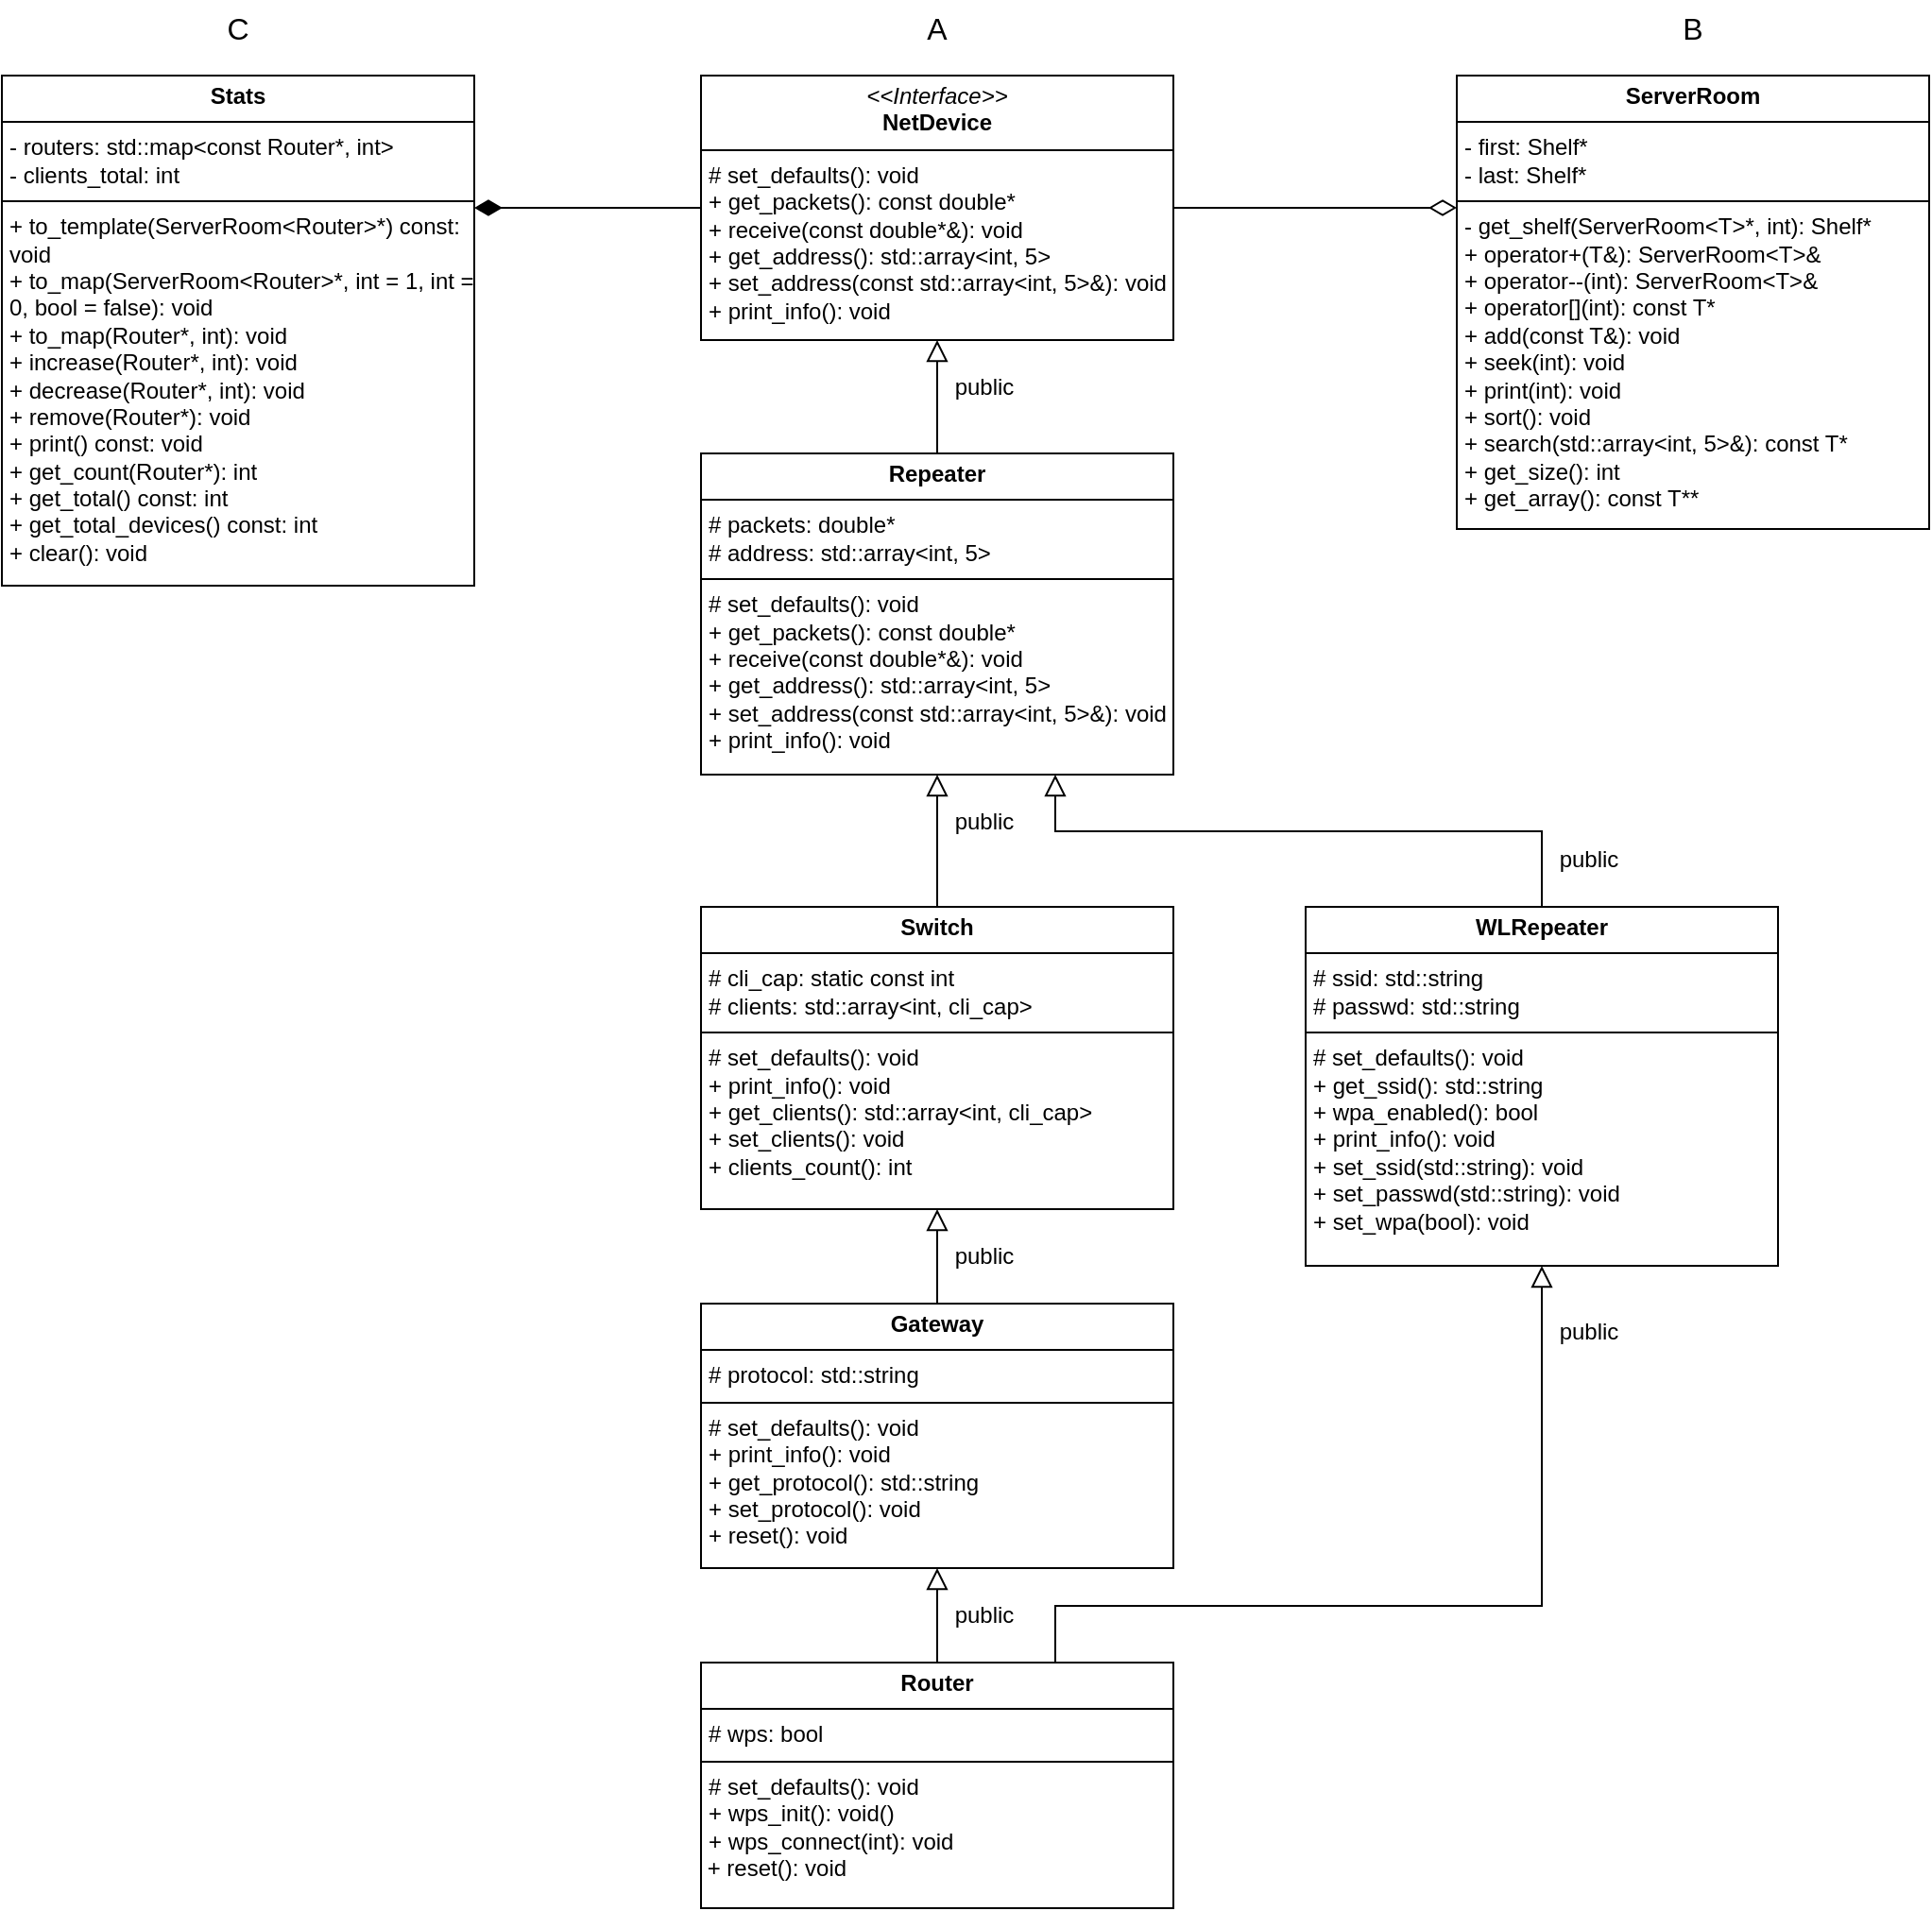 <mxfile version="27.0.3">
  <diagram name="Page-1" id="3EERdPTI58_5zSgCEOm5">
    <mxGraphModel dx="1020" dy="938" grid="1" gridSize="10" guides="1" tooltips="1" connect="1" arrows="1" fold="1" page="1" pageScale="1" pageWidth="827" pageHeight="1169" math="0" shadow="0">
      <root>
        <mxCell id="0" />
        <mxCell id="1" parent="0" />
        <mxCell id="4TpmdamI_STimXyb8nPf-2" style="edgeStyle=orthogonalEdgeStyle;rounded=0;orthogonalLoop=1;jettySize=auto;html=1;entryX=0.5;entryY=1;entryDx=0;entryDy=0;endArrow=block;endFill=0;endSize=9;" parent="1" source="j1K3AjCH80N07U7lh2lf-5" target="j1K3AjCH80N07U7lh2lf-14" edge="1">
          <mxGeometry relative="1" as="geometry" />
        </mxCell>
        <mxCell id="j1K3AjCH80N07U7lh2lf-5" value="&lt;p style=&quot;margin:0px;margin-top:4px;text-align:center;&quot;&gt;&lt;b&gt;Repeater&lt;/b&gt;&lt;/p&gt;&lt;hr size=&quot;1&quot; style=&quot;border-style:solid;&quot;&gt;&lt;p style=&quot;margin:0px;margin-left:4px;&quot;&gt;# packets: double*&lt;/p&gt;&lt;p style=&quot;margin:0px;margin-left:4px;&quot;&gt;# address: std::array&amp;lt;int, 5&amp;gt;&lt;/p&gt;&lt;hr size=&quot;1&quot; style=&quot;border-style:solid;&quot;&gt;&lt;p style=&quot;margin:0px;margin-left:4px;&quot;&gt;# set_defaults(): void&lt;/p&gt;&lt;p style=&quot;margin:0px;margin-left:4px;&quot;&gt;+ get_packets(): const double*&lt;br&gt;+ receive(const double*&amp;amp;): void&lt;/p&gt;&lt;p style=&quot;margin:0px;margin-left:4px;&quot;&gt;+ get_address(): std::array&amp;lt;int, 5&amp;gt;&lt;/p&gt;&lt;p style=&quot;margin:0px;margin-left:4px;&quot;&gt;+ set_address(const std::array&amp;lt;int, 5&amp;gt;&amp;amp;): void&lt;/p&gt;&lt;p style=&quot;margin:0px;margin-left:4px;&quot;&gt;+ print_info(): void&lt;/p&gt;" style="verticalAlign=top;align=left;overflow=fill;html=1;whiteSpace=wrap;" parent="1" vertex="1">
          <mxGeometry x="400" y="240" width="250" height="170" as="geometry" />
        </mxCell>
        <mxCell id="j1K3AjCH80N07U7lh2lf-14" value="&lt;p style=&quot;margin:0px;margin-top:4px;text-align:center;&quot;&gt;&lt;i&gt;&amp;lt;&amp;lt;Interface&amp;gt;&amp;gt;&lt;/i&gt;&lt;br&gt;&lt;b&gt;NetDevice&lt;/b&gt;&lt;/p&gt;&lt;p style=&quot;margin:0px;margin-top:4px;text-align:center;&quot;&gt;&lt;/p&gt;&lt;hr size=&quot;1&quot; style=&quot;border-style:solid;&quot;&gt;&lt;p style=&quot;margin:0px;margin-left:4px;&quot;&gt;# set_defaults(): void&lt;/p&gt;&lt;p style=&quot;margin:0px;margin-left:4px;&quot;&gt;+ get_packets(): const double*&lt;br&gt;+ receive(const double*&amp;amp;): void&lt;/p&gt;&lt;p style=&quot;margin:0px;margin-left:4px;&quot;&gt;+ get_address(): std::array&amp;lt;int, 5&amp;gt;&lt;/p&gt;&lt;p style=&quot;margin:0px;margin-left:4px;&quot;&gt;+ set_address(const std::array&amp;lt;int, 5&amp;gt;&amp;amp;): void&lt;/p&gt;&lt;p style=&quot;margin:0px;margin-left:4px;&quot;&gt;+ print_info(): void&lt;/p&gt;" style="verticalAlign=top;align=left;overflow=fill;html=1;whiteSpace=wrap;" parent="1" vertex="1">
          <mxGeometry x="400" y="40" width="250" height="140" as="geometry" />
        </mxCell>
        <mxCell id="4TpmdamI_STimXyb8nPf-1" style="edgeStyle=orthogonalEdgeStyle;rounded=0;orthogonalLoop=1;jettySize=auto;html=1;entryX=0.5;entryY=1;entryDx=0;entryDy=0;endArrow=block;endFill=0;endSize=9;" parent="1" source="j1K3AjCH80N07U7lh2lf-16" target="j1K3AjCH80N07U7lh2lf-5" edge="1">
          <mxGeometry relative="1" as="geometry" />
        </mxCell>
        <mxCell id="j1K3AjCH80N07U7lh2lf-16" value="&lt;p style=&quot;margin:0px;margin-top:4px;text-align:center;&quot;&gt;&lt;b&gt;Switch&lt;/b&gt;&lt;/p&gt;&lt;hr size=&quot;1&quot; style=&quot;border-style:solid;&quot;&gt;&lt;p style=&quot;margin:0px;margin-left:4px;&quot;&gt;# cli_cap: static const int&lt;/p&gt;&lt;p style=&quot;margin:0px;margin-left:4px;&quot;&gt;# clients: std::array&amp;lt;int, cli_cap&amp;gt;&lt;/p&gt;&lt;hr size=&quot;1&quot; style=&quot;border-style:solid;&quot;&gt;&lt;p style=&quot;margin:0px;margin-left:4px;&quot;&gt;# set_defaults(): void&lt;/p&gt;&lt;p style=&quot;margin:0px;margin-left:4px;&quot;&gt;+ print_info(): void&lt;/p&gt;&lt;p style=&quot;margin:0px;margin-left:4px;&quot;&gt;+ get_clients(): std::array&amp;lt;int, cli_cap&amp;gt;&lt;/p&gt;&lt;p style=&quot;margin:0px;margin-left:4px;&quot;&gt;+ set_clients(): void&lt;/p&gt;&lt;p style=&quot;margin:0px;margin-left:4px;&quot;&gt;+ clients_count(): int&lt;/p&gt;&lt;p style=&quot;margin:0px;margin-left:4px;&quot;&gt;&lt;br&gt;&lt;/p&gt;" style="verticalAlign=top;align=left;overflow=fill;html=1;whiteSpace=wrap;" parent="1" vertex="1">
          <mxGeometry x="400" y="480" width="250" height="160" as="geometry" />
        </mxCell>
        <mxCell id="j1K3AjCH80N07U7lh2lf-19" style="edgeStyle=orthogonalEdgeStyle;rounded=0;orthogonalLoop=1;jettySize=auto;html=1;entryX=0.5;entryY=1;entryDx=0;entryDy=0;endArrow=block;endFill=0;endSize=9;" parent="1" source="j1K3AjCH80N07U7lh2lf-18" target="j1K3AjCH80N07U7lh2lf-16" edge="1">
          <mxGeometry relative="1" as="geometry" />
        </mxCell>
        <mxCell id="j1K3AjCH80N07U7lh2lf-18" value="&lt;p style=&quot;margin:0px;margin-top:4px;text-align:center;&quot;&gt;&lt;b&gt;Gateway&lt;/b&gt;&lt;/p&gt;&lt;hr size=&quot;1&quot; style=&quot;border-style:solid;&quot;&gt;&lt;p style=&quot;margin:0px;margin-left:4px;&quot;&gt;# protocol: std::string&lt;/p&gt;&lt;hr size=&quot;1&quot; style=&quot;border-style:solid;&quot;&gt;&lt;p style=&quot;margin:0px;margin-left:4px;&quot;&gt;# set_defaults(): void&lt;/p&gt;&lt;p style=&quot;margin:0px;margin-left:4px;&quot;&gt;+ print_info(): void&lt;/p&gt;&lt;p style=&quot;margin:0px;margin-left:4px;&quot;&gt;+ get_protocol(): std::string&lt;/p&gt;&lt;p style=&quot;margin:0px;margin-left:4px;&quot;&gt;+ set_protocol(): void&lt;/p&gt;&lt;p style=&quot;margin:0px;margin-left:4px;&quot;&gt;+ reset(): void&lt;/p&gt;&lt;p style=&quot;margin:0px;margin-left:4px;&quot;&gt;&lt;br&gt;&lt;/p&gt;" style="verticalAlign=top;align=left;overflow=fill;html=1;whiteSpace=wrap;" parent="1" vertex="1">
          <mxGeometry x="400" y="690" width="250" height="140" as="geometry" />
        </mxCell>
        <mxCell id="j1K3AjCH80N07U7lh2lf-22" style="edgeStyle=orthogonalEdgeStyle;rounded=0;orthogonalLoop=1;jettySize=auto;html=1;entryX=0.5;entryY=1;entryDx=0;entryDy=0;endArrow=block;endFill=0;endSize=9;" parent="1" source="j1K3AjCH80N07U7lh2lf-21" target="j1K3AjCH80N07U7lh2lf-18" edge="1">
          <mxGeometry relative="1" as="geometry" />
        </mxCell>
        <mxCell id="4TpmdamI_STimXyb8nPf-8" style="edgeStyle=orthogonalEdgeStyle;rounded=0;orthogonalLoop=1;jettySize=auto;html=1;exitX=0.75;exitY=0;exitDx=0;exitDy=0;entryX=0.5;entryY=1;entryDx=0;entryDy=0;endArrow=block;endFill=0;endSize=9;" parent="1" source="j1K3AjCH80N07U7lh2lf-21" target="4TpmdamI_STimXyb8nPf-5" edge="1">
          <mxGeometry relative="1" as="geometry">
            <Array as="points">
              <mxPoint x="588" y="850" />
              <mxPoint x="845" y="850" />
            </Array>
          </mxGeometry>
        </mxCell>
        <mxCell id="j1K3AjCH80N07U7lh2lf-21" value="&lt;p style=&quot;margin:0px;margin-top:4px;text-align:center;&quot;&gt;&lt;b&gt;Router&lt;/b&gt;&lt;/p&gt;&lt;hr size=&quot;1&quot; style=&quot;border-style:solid;&quot;&gt;&lt;p style=&quot;margin:0px;margin-left:4px;&quot;&gt;# wps: bool&lt;/p&gt;&lt;hr size=&quot;1&quot; style=&quot;border-style:solid;&quot;&gt;&lt;p style=&quot;margin:0px;margin-left:4px;&quot;&gt;# set_defaults(): void&lt;/p&gt;&lt;p style=&quot;margin:0px;margin-left:4px;&quot;&gt;+ wps_init(): void()&lt;/p&gt;&lt;p style=&quot;margin:0px;margin-left:4px;&quot;&gt;+ wps_connect(int): void&lt;/p&gt;&amp;nbsp;+ reset(): void" style="verticalAlign=top;align=left;overflow=fill;html=1;whiteSpace=wrap;" parent="1" vertex="1">
          <mxGeometry x="400" y="880" width="250" height="130" as="geometry" />
        </mxCell>
        <mxCell id="j1K3AjCH80N07U7lh2lf-24" value="&lt;p style=&quot;margin:0px;margin-top:4px;text-align:center;&quot;&gt;&lt;b&gt;ServerRoom&lt;/b&gt;&lt;/p&gt;&lt;hr size=&quot;1&quot; style=&quot;border-style:solid;&quot;&gt;&lt;p style=&quot;margin:0px;margin-left:4px;&quot;&gt;- first: Shelf*&lt;br&gt;- last: Shelf*&lt;/p&gt;&lt;hr size=&quot;1&quot; style=&quot;border-style:solid;&quot;&gt;&lt;p style=&quot;margin:0px;margin-left:4px;&quot;&gt;- get_shelf(ServerRoom&amp;lt;T&amp;gt;*, int): Shelf*&lt;/p&gt;&lt;p style=&quot;margin:0px;margin-left:4px;&quot;&gt;+ operator+(T&amp;amp;): ServerRoom&amp;lt;T&amp;gt;&amp;amp;&lt;/p&gt;&lt;p style=&quot;margin:0px;margin-left:4px;&quot;&gt;+ operator--(int): ServerRoom&amp;lt;T&amp;gt;&amp;amp;&lt;/p&gt;&lt;p style=&quot;margin:0px;margin-left:4px;&quot;&gt;+ operator[](int): const T*&lt;/p&gt;&lt;p style=&quot;margin:0px;margin-left:4px;&quot;&gt;+ add(const T&amp;amp;): void&lt;/p&gt;&lt;p style=&quot;margin:0px;margin-left:4px;&quot;&gt;+ seek(int): void&lt;/p&gt;&lt;p style=&quot;margin:0px;margin-left:4px;&quot;&gt;+ print(int): void&lt;/p&gt;&lt;p style=&quot;margin:0px;margin-left:4px;&quot;&gt;+ sort(): void&lt;/p&gt;&lt;p style=&quot;margin:0px;margin-left:4px;&quot;&gt;+ search(std::array&amp;lt;int, 5&amp;gt;&amp;amp;): const T*&lt;/p&gt;&lt;p style=&quot;margin:0px;margin-left:4px;&quot;&gt;+ get_size(): int&lt;/p&gt;&lt;p style=&quot;margin:0px;margin-left:4px;&quot;&gt;+ get_array(): const T**&lt;/p&gt;" style="verticalAlign=top;align=left;overflow=fill;html=1;whiteSpace=wrap;" parent="1" vertex="1">
          <mxGeometry x="800" y="40" width="250" height="240" as="geometry" />
        </mxCell>
        <mxCell id="4TpmdamI_STimXyb8nPf-4" style="edgeStyle=orthogonalEdgeStyle;rounded=0;orthogonalLoop=1;jettySize=auto;html=1;endArrow=diamondThin;endFill=0;endSize=12;jumpSize=6;" parent="1" source="j1K3AjCH80N07U7lh2lf-14" edge="1">
          <mxGeometry relative="1" as="geometry">
            <mxPoint x="800" y="110" as="targetPoint" />
          </mxGeometry>
        </mxCell>
        <mxCell id="4TpmdamI_STimXyb8nPf-6" style="edgeStyle=orthogonalEdgeStyle;rounded=0;orthogonalLoop=1;jettySize=auto;html=1;entryX=0.75;entryY=1;entryDx=0;entryDy=0;endArrow=block;endFill=0;endSize=9;" parent="1" source="4TpmdamI_STimXyb8nPf-5" target="j1K3AjCH80N07U7lh2lf-5" edge="1">
          <mxGeometry relative="1" as="geometry">
            <Array as="points">
              <mxPoint x="845" y="440" />
              <mxPoint x="588" y="440" />
            </Array>
          </mxGeometry>
        </mxCell>
        <mxCell id="4TpmdamI_STimXyb8nPf-5" value="&lt;p style=&quot;margin:0px;margin-top:4px;text-align:center;&quot;&gt;&lt;b&gt;WLRepeater&lt;/b&gt;&lt;/p&gt;&lt;hr size=&quot;1&quot; style=&quot;border-style:solid;&quot;&gt;&lt;p style=&quot;margin:0px;margin-left:4px;&quot;&gt;# ssid: std::string&lt;/p&gt;&lt;p style=&quot;margin:0px;margin-left:4px;&quot;&gt;# passwd: std::string&lt;/p&gt;&lt;hr size=&quot;1&quot; style=&quot;border-style:solid;&quot;&gt;&lt;p style=&quot;margin:0px;margin-left:4px;&quot;&gt;# set_defaults(): void&lt;/p&gt;&lt;p style=&quot;margin:0px;margin-left:4px;&quot;&gt;+ get_ssid(): std::string&lt;/p&gt;&lt;p style=&quot;margin:0px;margin-left:4px;&quot;&gt;+ wpa_enabled(): bool&lt;/p&gt;&lt;p style=&quot;margin:0px;margin-left:4px;&quot;&gt;+ print_info(): void&lt;/p&gt;&lt;p style=&quot;margin:0px;margin-left:4px;&quot;&gt;+ set_ssid(std::string): void&lt;/p&gt;&lt;p style=&quot;margin:0px;margin-left:4px;&quot;&gt;+ set_passwd(std::string): void&lt;/p&gt;&lt;p style=&quot;margin:0px;margin-left:4px;&quot;&gt;+ set_wpa(bool): void&lt;/p&gt;" style="verticalAlign=top;align=left;overflow=fill;html=1;whiteSpace=wrap;" parent="1" vertex="1">
          <mxGeometry x="720" y="480" width="250" height="190" as="geometry" />
        </mxCell>
        <mxCell id="UrO_Cnw27MyzmVQOzWlO-1" value="&lt;p style=&quot;margin:0px;margin-top:4px;text-align:center;&quot;&gt;&lt;b&gt;Stats&lt;/b&gt;&lt;/p&gt;&lt;hr size=&quot;1&quot; style=&quot;border-style:solid;&quot;&gt;&lt;p style=&quot;margin:0px;margin-left:4px;&quot;&gt;- routers: std::map&amp;lt;const Router*, int&amp;gt;&lt;br&gt;- clients_total: int&lt;/p&gt;&lt;hr size=&quot;1&quot; style=&quot;border-style:solid;&quot;&gt;&lt;p style=&quot;margin:0px;margin-left:4px;&quot;&gt;+ to_template(ServerRoom&amp;lt;Router&amp;gt;*) const: void&lt;br&gt;+ to_map(ServerRoom&amp;lt;Router&amp;gt;*, int = 1, int = 0, bool = false): void&lt;br&gt;+ to_map(Router*, int): void&lt;br&gt;+ increase(Router*, int): void&lt;br&gt;+ decrease(Router*, int): void&lt;br&gt;+ remove(Router*): void&lt;br&gt;+ print() const: void&lt;br&gt;+ get_count(Router*): int&lt;br&gt;+ get_total() const: int&lt;br&gt;+ get_total_devices() const: int&lt;br&gt;+ clear(): void&lt;br&gt;&lt;br&gt;&lt;/p&gt;" style="verticalAlign=top;align=left;overflow=fill;html=1;whiteSpace=wrap;" vertex="1" parent="1">
          <mxGeometry x="30" y="40" width="250" height="270" as="geometry" />
        </mxCell>
        <mxCell id="UrO_Cnw27MyzmVQOzWlO-2" style="edgeStyle=orthogonalEdgeStyle;rounded=0;orthogonalLoop=1;jettySize=auto;html=1;endArrow=diamondThin;endFill=1;endSize=12;" edge="1" parent="1" source="j1K3AjCH80N07U7lh2lf-14">
          <mxGeometry relative="1" as="geometry">
            <mxPoint x="280" y="110" as="targetPoint" />
          </mxGeometry>
        </mxCell>
        <mxCell id="UrO_Cnw27MyzmVQOzWlO-3" value="&lt;font style=&quot;font-size: 16px;&quot;&gt;C&lt;/font&gt;" style="text;html=1;align=center;verticalAlign=middle;whiteSpace=wrap;rounded=0;" vertex="1" parent="1">
          <mxGeometry x="125" width="60" height="30" as="geometry" />
        </mxCell>
        <mxCell id="UrO_Cnw27MyzmVQOzWlO-4" value="&lt;font style=&quot;font-size: 16px;&quot;&gt;A&lt;/font&gt;" style="text;html=1;align=center;verticalAlign=middle;whiteSpace=wrap;rounded=0;" vertex="1" parent="1">
          <mxGeometry x="495" width="60" height="30" as="geometry" />
        </mxCell>
        <mxCell id="UrO_Cnw27MyzmVQOzWlO-5" value="&lt;font style=&quot;font-size: 16px;&quot;&gt;B&lt;/font&gt;" style="text;html=1;align=center;verticalAlign=middle;whiteSpace=wrap;rounded=0;" vertex="1" parent="1">
          <mxGeometry x="895" width="60" height="30" as="geometry" />
        </mxCell>
        <mxCell id="UrO_Cnw27MyzmVQOzWlO-6" value="public" style="text;html=1;align=center;verticalAlign=middle;whiteSpace=wrap;rounded=0;" vertex="1" parent="1">
          <mxGeometry x="520" y="190" width="60" height="30" as="geometry" />
        </mxCell>
        <mxCell id="UrO_Cnw27MyzmVQOzWlO-7" value="public" style="text;html=1;align=center;verticalAlign=middle;whiteSpace=wrap;rounded=0;" vertex="1" parent="1">
          <mxGeometry x="520" y="420" width="60" height="30" as="geometry" />
        </mxCell>
        <mxCell id="UrO_Cnw27MyzmVQOzWlO-8" value="public" style="text;html=1;align=center;verticalAlign=middle;whiteSpace=wrap;rounded=0;" vertex="1" parent="1">
          <mxGeometry x="520" y="650" width="60" height="30" as="geometry" />
        </mxCell>
        <mxCell id="UrO_Cnw27MyzmVQOzWlO-9" value="public" style="text;html=1;align=center;verticalAlign=middle;whiteSpace=wrap;rounded=0;" vertex="1" parent="1">
          <mxGeometry x="520" y="840" width="60" height="30" as="geometry" />
        </mxCell>
        <mxCell id="UrO_Cnw27MyzmVQOzWlO-10" value="public" style="text;html=1;align=center;verticalAlign=middle;whiteSpace=wrap;rounded=0;" vertex="1" parent="1">
          <mxGeometry x="840" y="440" width="60" height="30" as="geometry" />
        </mxCell>
        <mxCell id="UrO_Cnw27MyzmVQOzWlO-11" value="public" style="text;html=1;align=center;verticalAlign=middle;whiteSpace=wrap;rounded=0;" vertex="1" parent="1">
          <mxGeometry x="840" y="690" width="60" height="30" as="geometry" />
        </mxCell>
      </root>
    </mxGraphModel>
  </diagram>
</mxfile>
